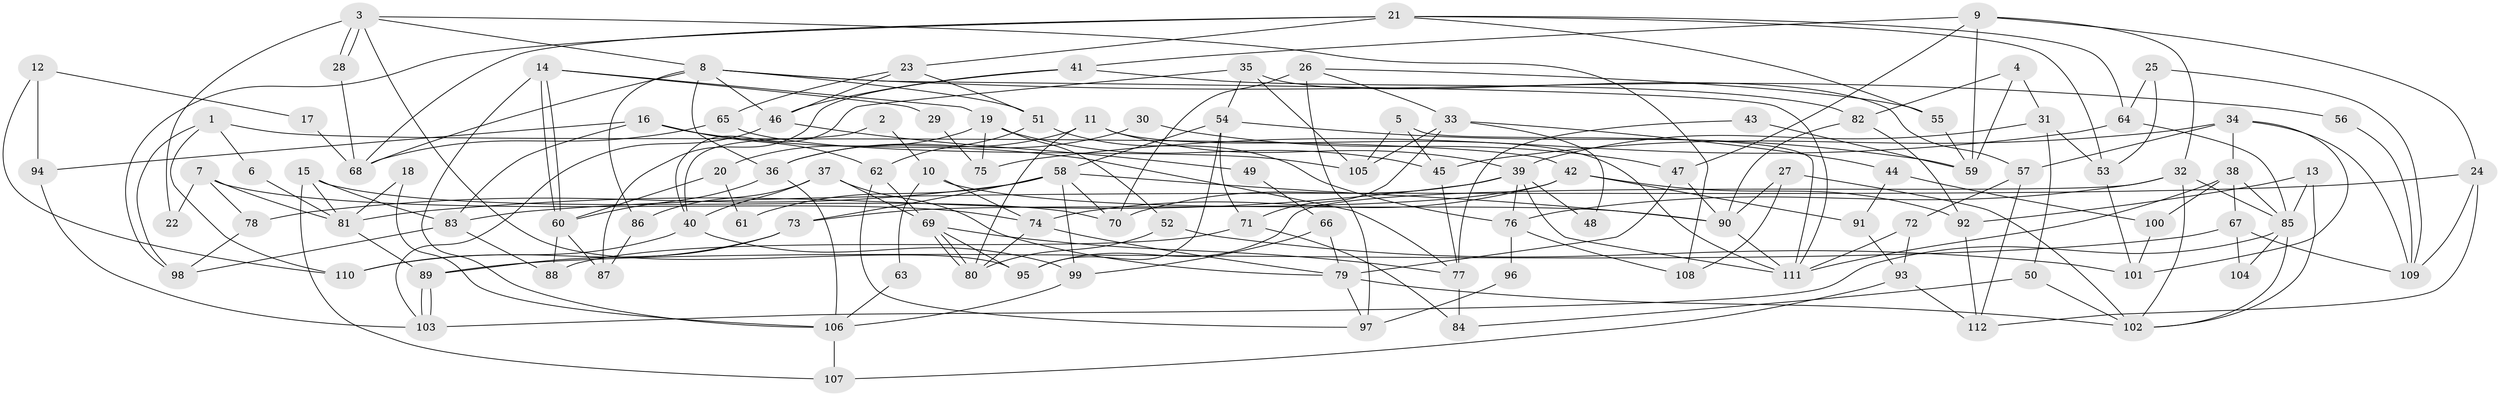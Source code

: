 // Generated by graph-tools (version 1.1) at 2025/52/03/09/25 04:52:07]
// undirected, 112 vertices, 224 edges
graph export_dot {
graph [start="1"]
  node [color=gray90,style=filled];
  1;
  2;
  3;
  4;
  5;
  6;
  7;
  8;
  9;
  10;
  11;
  12;
  13;
  14;
  15;
  16;
  17;
  18;
  19;
  20;
  21;
  22;
  23;
  24;
  25;
  26;
  27;
  28;
  29;
  30;
  31;
  32;
  33;
  34;
  35;
  36;
  37;
  38;
  39;
  40;
  41;
  42;
  43;
  44;
  45;
  46;
  47;
  48;
  49;
  50;
  51;
  52;
  53;
  54;
  55;
  56;
  57;
  58;
  59;
  60;
  61;
  62;
  63;
  64;
  65;
  66;
  67;
  68;
  69;
  70;
  71;
  72;
  73;
  74;
  75;
  76;
  77;
  78;
  79;
  80;
  81;
  82;
  83;
  84;
  85;
  86;
  87;
  88;
  89;
  90;
  91;
  92;
  93;
  94;
  95;
  96;
  97;
  98;
  99;
  100;
  101;
  102;
  103;
  104;
  105;
  106;
  107;
  108;
  109;
  110;
  111;
  112;
  1 -- 98;
  1 -- 42;
  1 -- 6;
  1 -- 110;
  2 -- 10;
  2 -- 40;
  3 -- 8;
  3 -- 28;
  3 -- 28;
  3 -- 22;
  3 -- 95;
  3 -- 108;
  4 -- 82;
  4 -- 59;
  4 -- 31;
  5 -- 45;
  5 -- 105;
  5 -- 111;
  6 -- 81;
  7 -- 78;
  7 -- 81;
  7 -- 22;
  7 -- 74;
  8 -- 36;
  8 -- 111;
  8 -- 46;
  8 -- 51;
  8 -- 56;
  8 -- 68;
  8 -- 86;
  9 -- 47;
  9 -- 32;
  9 -- 24;
  9 -- 41;
  9 -- 59;
  10 -- 74;
  10 -- 90;
  10 -- 63;
  11 -- 39;
  11 -- 111;
  11 -- 36;
  11 -- 80;
  12 -- 94;
  12 -- 110;
  12 -- 17;
  13 -- 92;
  13 -- 102;
  13 -- 85;
  14 -- 60;
  14 -- 60;
  14 -- 106;
  14 -- 19;
  14 -- 29;
  15 -- 81;
  15 -- 70;
  15 -- 83;
  15 -- 107;
  16 -- 77;
  16 -- 83;
  16 -- 62;
  16 -- 94;
  17 -- 68;
  18 -- 106;
  18 -- 81;
  19 -- 45;
  19 -- 20;
  19 -- 52;
  19 -- 75;
  20 -- 60;
  20 -- 61;
  21 -- 64;
  21 -- 23;
  21 -- 53;
  21 -- 55;
  21 -- 68;
  21 -- 98;
  23 -- 51;
  23 -- 46;
  23 -- 65;
  24 -- 109;
  24 -- 83;
  24 -- 112;
  25 -- 109;
  25 -- 53;
  25 -- 64;
  26 -- 55;
  26 -- 33;
  26 -- 70;
  26 -- 97;
  27 -- 102;
  27 -- 90;
  27 -- 108;
  28 -- 68;
  29 -- 75;
  30 -- 47;
  30 -- 36;
  31 -- 39;
  31 -- 50;
  31 -- 53;
  32 -- 85;
  32 -- 76;
  32 -- 95;
  32 -- 102;
  33 -- 44;
  33 -- 71;
  33 -- 48;
  33 -- 105;
  34 -- 38;
  34 -- 101;
  34 -- 45;
  34 -- 57;
  34 -- 109;
  35 -- 105;
  35 -- 57;
  35 -- 40;
  35 -- 54;
  36 -- 60;
  36 -- 106;
  37 -- 79;
  37 -- 69;
  37 -- 40;
  37 -- 86;
  38 -- 85;
  38 -- 111;
  38 -- 67;
  38 -- 100;
  39 -- 70;
  39 -- 76;
  39 -- 48;
  39 -- 81;
  39 -- 111;
  40 -- 99;
  40 -- 110;
  41 -- 46;
  41 -- 82;
  41 -- 87;
  42 -- 92;
  42 -- 74;
  42 -- 73;
  42 -- 91;
  43 -- 77;
  43 -- 59;
  44 -- 100;
  44 -- 91;
  45 -- 77;
  46 -- 103;
  46 -- 49;
  47 -- 90;
  47 -- 79;
  49 -- 66;
  50 -- 102;
  50 -- 84;
  51 -- 62;
  51 -- 76;
  52 -- 80;
  52 -- 101;
  53 -- 101;
  54 -- 95;
  54 -- 58;
  54 -- 59;
  54 -- 71;
  55 -- 59;
  56 -- 109;
  57 -- 112;
  57 -- 72;
  58 -- 73;
  58 -- 61;
  58 -- 70;
  58 -- 78;
  58 -- 90;
  58 -- 99;
  60 -- 87;
  60 -- 88;
  62 -- 69;
  62 -- 97;
  63 -- 106;
  64 -- 85;
  64 -- 75;
  65 -- 68;
  65 -- 105;
  66 -- 99;
  66 -- 79;
  67 -- 89;
  67 -- 104;
  67 -- 109;
  69 -- 80;
  69 -- 80;
  69 -- 95;
  69 -- 77;
  71 -- 88;
  71 -- 84;
  72 -- 111;
  72 -- 93;
  73 -- 110;
  73 -- 89;
  74 -- 80;
  74 -- 79;
  76 -- 108;
  76 -- 96;
  77 -- 84;
  78 -- 98;
  79 -- 97;
  79 -- 102;
  81 -- 89;
  82 -- 90;
  82 -- 92;
  83 -- 88;
  83 -- 98;
  85 -- 102;
  85 -- 103;
  85 -- 104;
  86 -- 87;
  89 -- 103;
  89 -- 103;
  90 -- 111;
  91 -- 93;
  92 -- 112;
  93 -- 107;
  93 -- 112;
  94 -- 103;
  96 -- 97;
  99 -- 106;
  100 -- 101;
  106 -- 107;
}
